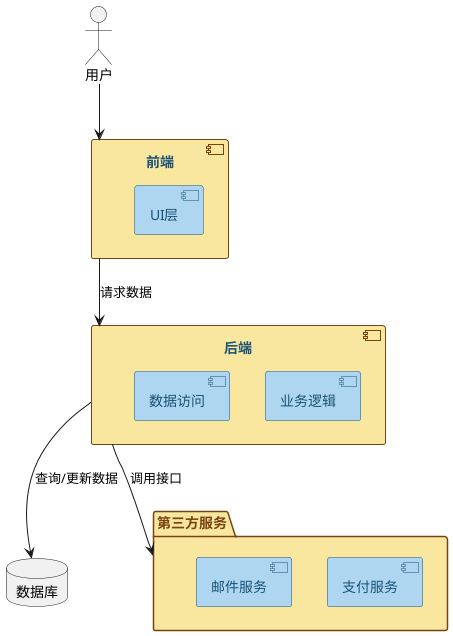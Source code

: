 @startuml
skinparam component {
    BackgroundColor #AED6F1
    BorderColor #1A5276
    FontColor #1A5276
}

skinparam package {
    BackgroundColor #F9E79F
    BorderColor #784212
    FontColor #784212
}

package "第三方服务" {
    [支付服务]
    [邮件服务]
}

actor 用户 as "用户"

component 前端 as "前端" {
    [UI层]
}

component 后端 as "后端" {
    [业务逻辑]
    [数据访问]
}

database 数据库 as "数据库"

用户 --> 前端
前端 --> 后端 : 请求数据
后端 --> 数据库 : 查询/更新数据
后端 --> "第三方服务" : 调用接口
@enduml
